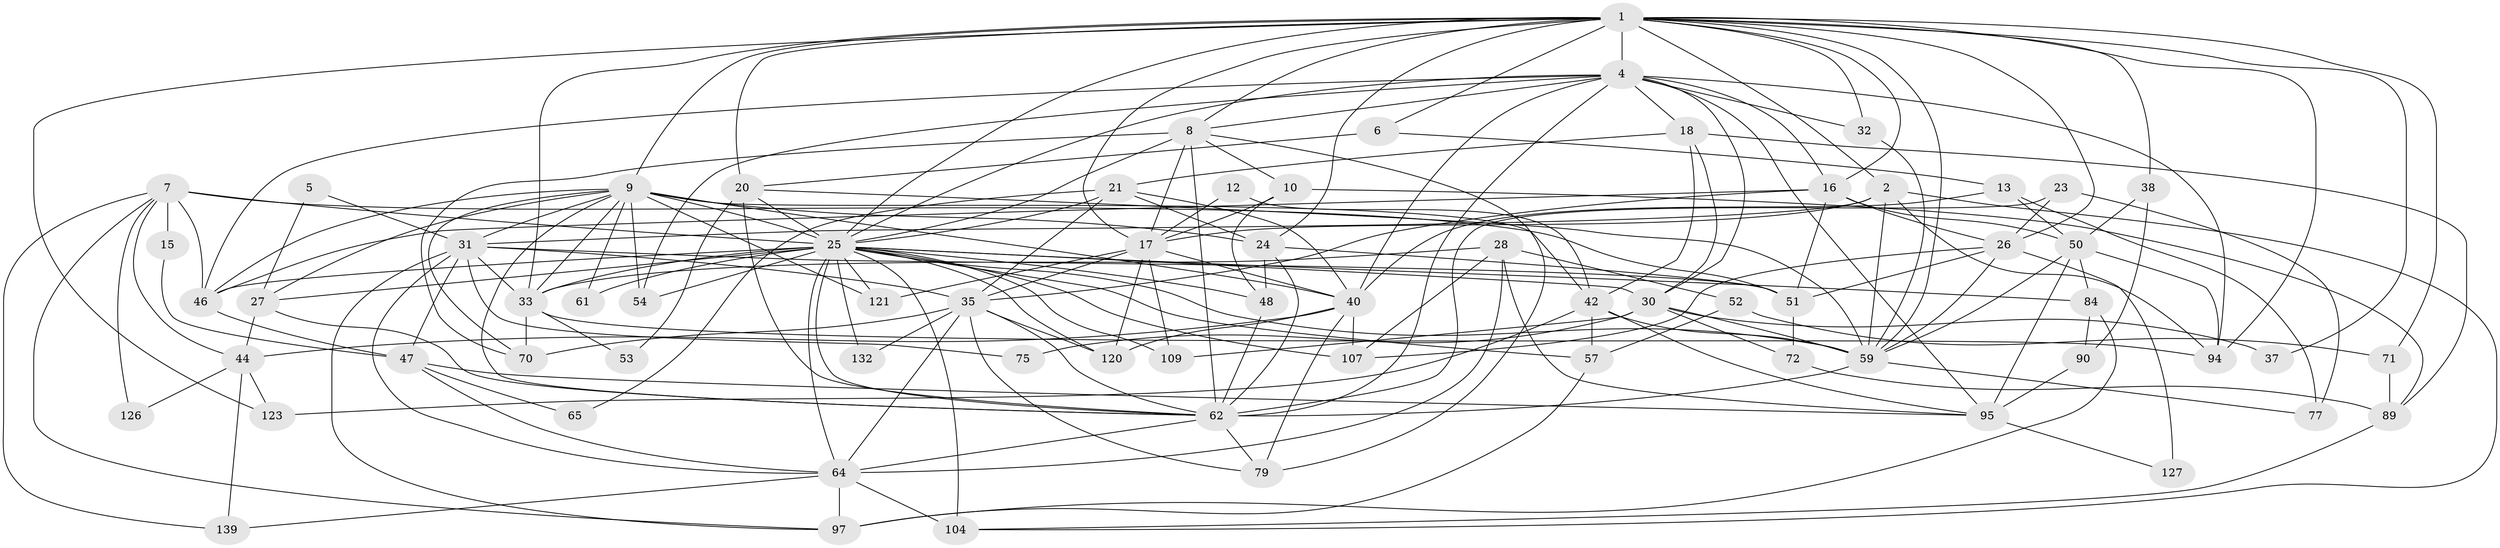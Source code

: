 // original degree distribution, {7: 0.03597122302158273, 3: 0.3237410071942446, 5: 0.16546762589928057, 6: 0.08633093525179857, 2: 0.14388489208633093, 4: 0.20863309352517986, 8: 0.02158273381294964, 10: 0.007194244604316547, 9: 0.007194244604316547}
// Generated by graph-tools (version 1.1) at 2025/15/03/09/25 04:15:02]
// undirected, 69 vertices, 196 edges
graph export_dot {
graph [start="1"]
  node [color=gray90,style=filled];
  1 [super="+19+14+22"];
  2 [super="+3+43"];
  4 [super="+82+111+125"];
  5;
  6;
  7 [super="+34"];
  8 [super="+11"];
  9 [super="+92+91"];
  10;
  12;
  13;
  15;
  16 [super="+96+58"];
  17 [super="+81+29"];
  18 [super="+101"];
  20;
  21 [super="+134+131"];
  23;
  24;
  25 [super="+41+110+36+113+73"];
  26 [super="+87"];
  27 [super="+66"];
  28;
  30 [super="+100"];
  31 [super="+105+45"];
  32 [super="+56"];
  33 [super="+115"];
  35 [super="+78+63"];
  37;
  38;
  40 [super="+136+117"];
  42 [super="+74"];
  44;
  46 [super="+118+76+68"];
  47;
  48;
  50 [super="+135"];
  51 [super="+55"];
  52;
  53;
  54;
  57 [super="+116"];
  59 [super="+69+60+83"];
  61;
  62 [super="+114+85"];
  64 [super="+103"];
  65;
  70 [super="+80"];
  71;
  72;
  75;
  77;
  79 [super="+99"];
  84 [super="+138"];
  89 [super="+137"];
  90;
  94 [super="+133"];
  95 [super="+124"];
  97;
  104 [super="+119"];
  107;
  109;
  120;
  121;
  123;
  126;
  127;
  132;
  139;
  1 -- 123;
  1 -- 16 [weight=2];
  1 -- 20;
  1 -- 71;
  1 -- 9 [weight=2];
  1 -- 33;
  1 -- 2;
  1 -- 37;
  1 -- 6;
  1 -- 25;
  1 -- 26;
  1 -- 94;
  1 -- 17;
  1 -- 4;
  1 -- 38;
  1 -- 8;
  1 -- 24;
  1 -- 59;
  1 -- 32;
  2 -- 94;
  2 -- 17;
  2 -- 59;
  2 -- 31;
  2 -- 104;
  4 -- 54;
  4 -- 16;
  4 -- 40;
  4 -- 62;
  4 -- 94;
  4 -- 30;
  4 -- 46;
  4 -- 95;
  4 -- 25;
  4 -- 18;
  4 -- 32;
  4 -- 8;
  5 -- 31;
  5 -- 27;
  6 -- 13;
  6 -- 20;
  7 -- 15;
  7 -- 44;
  7 -- 126;
  7 -- 51 [weight=2];
  7 -- 25;
  7 -- 97;
  7 -- 139;
  7 -- 46;
  8 -- 70;
  8 -- 17 [weight=2];
  8 -- 25;
  8 -- 10;
  8 -- 62;
  8 -- 79;
  9 -- 27;
  9 -- 61;
  9 -- 54;
  9 -- 24;
  9 -- 25;
  9 -- 33;
  9 -- 70;
  9 -- 40;
  9 -- 42;
  9 -- 46;
  9 -- 121;
  9 -- 62;
  9 -- 31;
  10 -- 48;
  10 -- 89;
  10 -- 17;
  12 -- 42;
  12 -- 17;
  13 -- 77;
  13 -- 40;
  13 -- 50;
  15 -- 47;
  16 -- 50;
  16 -- 35;
  16 -- 51;
  16 -- 26;
  16 -- 46;
  17 -- 35;
  17 -- 120;
  17 -- 121;
  17 -- 40;
  17 -- 109;
  18 -- 21;
  18 -- 89;
  18 -- 42;
  18 -- 30;
  20 -- 53;
  20 -- 59;
  20 -- 25;
  20 -- 62;
  21 -- 24;
  21 -- 65;
  21 -- 40;
  21 -- 35;
  21 -- 25;
  23 -- 77;
  23 -- 26;
  23 -- 62;
  24 -- 48;
  24 -- 51;
  24 -- 62;
  25 -- 48;
  25 -- 132;
  25 -- 109;
  25 -- 33 [weight=2];
  25 -- 61;
  25 -- 30;
  25 -- 107;
  25 -- 46 [weight=2];
  25 -- 54;
  25 -- 120;
  25 -- 59;
  25 -- 57;
  25 -- 104;
  25 -- 84;
  25 -- 121;
  25 -- 27;
  25 -- 64;
  25 -- 62;
  26 -- 51;
  26 -- 107;
  26 -- 59;
  26 -- 127;
  27 -- 44;
  27 -- 62;
  28 -- 107;
  28 -- 52;
  28 -- 95;
  28 -- 33;
  28 -- 64;
  30 -- 37;
  30 -- 75;
  30 -- 109;
  30 -- 59;
  30 -- 72;
  31 -- 33;
  31 -- 51;
  31 -- 64;
  31 -- 97;
  31 -- 35;
  31 -- 75;
  31 -- 47;
  32 -- 59;
  33 -- 53;
  33 -- 70;
  33 -- 94;
  35 -- 70;
  35 -- 62;
  35 -- 132;
  35 -- 79;
  35 -- 120;
  35 -- 64;
  38 -- 90;
  38 -- 50;
  40 -- 107;
  40 -- 44;
  40 -- 120;
  40 -- 79;
  42 -- 123;
  42 -- 59;
  42 -- 57;
  42 -- 95;
  44 -- 123;
  44 -- 126;
  44 -- 139;
  46 -- 47;
  47 -- 95;
  47 -- 65;
  47 -- 64;
  48 -- 62;
  50 -- 84;
  50 -- 94 [weight=2];
  50 -- 59;
  50 -- 95;
  51 -- 72 [weight=2];
  52 -- 71;
  52 -- 57;
  57 -- 97;
  59 -- 77;
  59 -- 62;
  62 -- 64;
  62 -- 79;
  64 -- 139;
  64 -- 104;
  64 -- 97;
  71 -- 89;
  72 -- 89;
  84 -- 90;
  84 -- 97;
  89 -- 104;
  90 -- 95;
  95 -- 127;
}
